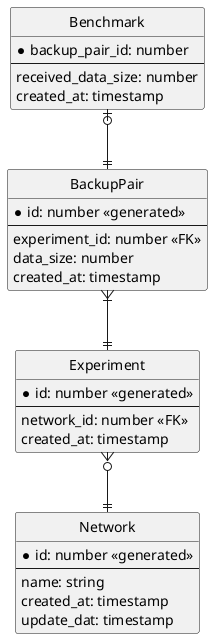 @startuml

hide circle
skinparam linetype ortho

entity Benchmark {
  *backup_pair_id: number
  --
  received_data_size: number
  created_at: timestamp
}

entity BackupPair {
  *id: number <<generated>>
  --
  experiment_id: number <<FK>>
  data_size: number
  created_at: timestamp
}

entity Experiment {
  *id: number <<generated>>
  --
  network_id: number <<FK>>
  created_at: timestamp
}

entity Network {
  *id: number <<generated>>
  --
  name: string
  created_at: timestamp
  update_dat: timestamp
}

Benchmark |o--|| BackupPair
BackupPair }|--|| Experiment
Experiment }o--|| Network

@enduml
